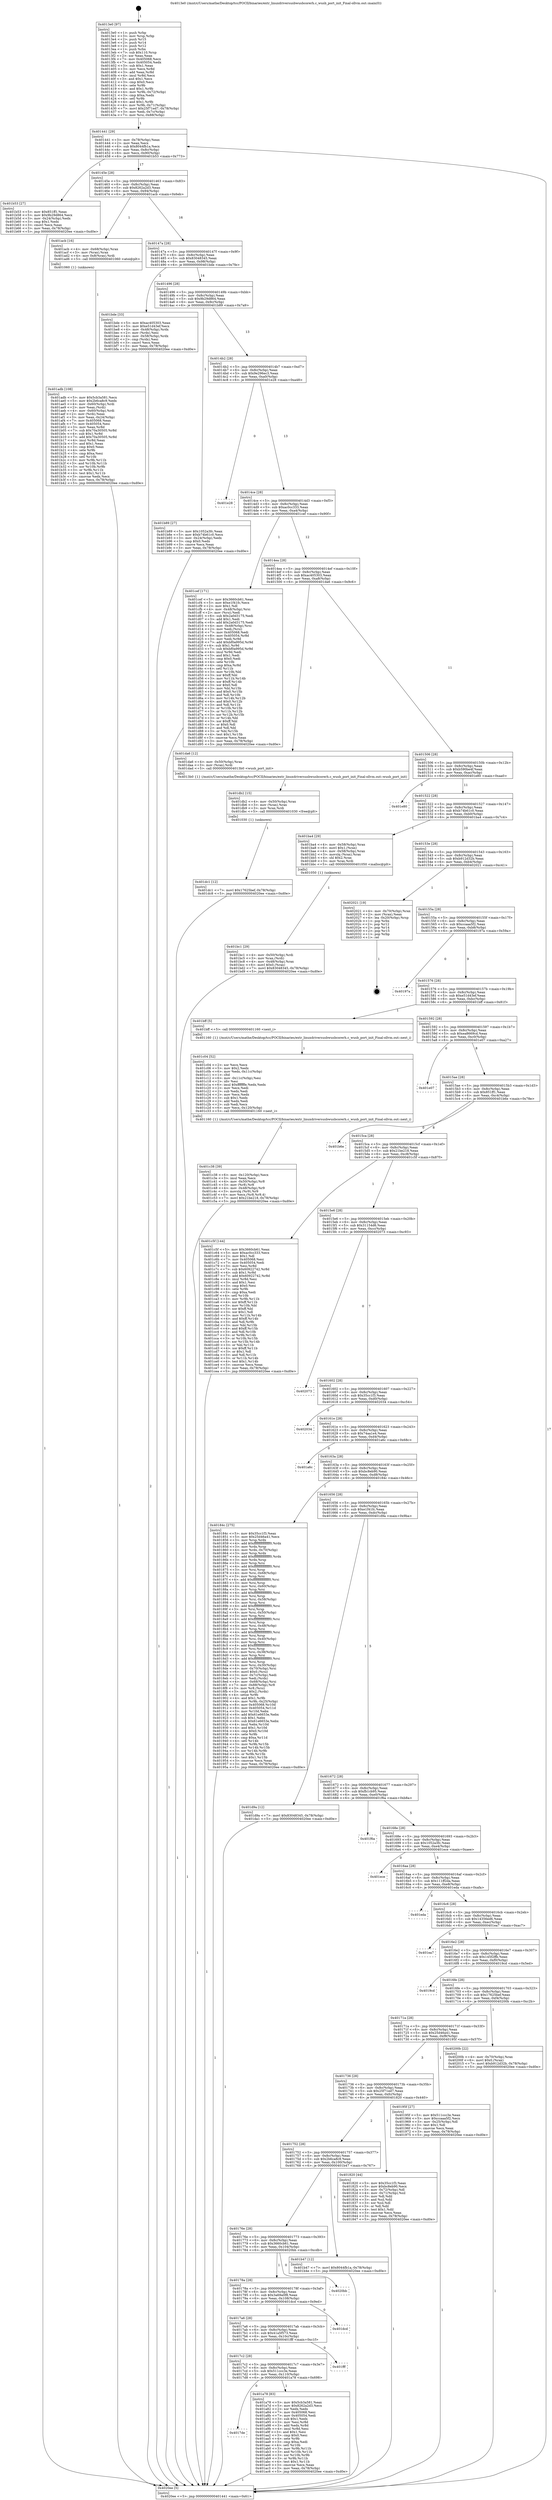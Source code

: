digraph "0x4013e0" {
  label = "0x4013e0 (/mnt/c/Users/mathe/Desktop/tcc/POCII/binaries/extr_linuxdriversusbwusbcorerh.c_wusb_port_init_Final-ollvm.out::main(0))"
  labelloc = "t"
  node[shape=record]

  Entry [label="",width=0.3,height=0.3,shape=circle,fillcolor=black,style=filled]
  "0x401441" [label="{
     0x401441 [29]\l
     | [instrs]\l
     &nbsp;&nbsp;0x401441 \<+3\>: mov -0x78(%rbp),%eax\l
     &nbsp;&nbsp;0x401444 \<+2\>: mov %eax,%ecx\l
     &nbsp;&nbsp;0x401446 \<+6\>: sub $0x8044fb1a,%ecx\l
     &nbsp;&nbsp;0x40144c \<+6\>: mov %eax,-0x8c(%rbp)\l
     &nbsp;&nbsp;0x401452 \<+6\>: mov %ecx,-0x90(%rbp)\l
     &nbsp;&nbsp;0x401458 \<+6\>: je 0000000000401b53 \<main+0x773\>\l
  }"]
  "0x401b53" [label="{
     0x401b53 [27]\l
     | [instrs]\l
     &nbsp;&nbsp;0x401b53 \<+5\>: mov $0x851ff1,%eax\l
     &nbsp;&nbsp;0x401b58 \<+5\>: mov $0x9b29d864,%ecx\l
     &nbsp;&nbsp;0x401b5d \<+3\>: mov -0x24(%rbp),%edx\l
     &nbsp;&nbsp;0x401b60 \<+3\>: cmp $0x1,%edx\l
     &nbsp;&nbsp;0x401b63 \<+3\>: cmovl %ecx,%eax\l
     &nbsp;&nbsp;0x401b66 \<+3\>: mov %eax,-0x78(%rbp)\l
     &nbsp;&nbsp;0x401b69 \<+5\>: jmp 00000000004020ee \<main+0xd0e\>\l
  }"]
  "0x40145e" [label="{
     0x40145e [28]\l
     | [instrs]\l
     &nbsp;&nbsp;0x40145e \<+5\>: jmp 0000000000401463 \<main+0x83\>\l
     &nbsp;&nbsp;0x401463 \<+6\>: mov -0x8c(%rbp),%eax\l
     &nbsp;&nbsp;0x401469 \<+5\>: sub $0x8262a2d3,%eax\l
     &nbsp;&nbsp;0x40146e \<+6\>: mov %eax,-0x94(%rbp)\l
     &nbsp;&nbsp;0x401474 \<+6\>: je 0000000000401acb \<main+0x6eb\>\l
  }"]
  Exit [label="",width=0.3,height=0.3,shape=circle,fillcolor=black,style=filled,peripheries=2]
  "0x401acb" [label="{
     0x401acb [16]\l
     | [instrs]\l
     &nbsp;&nbsp;0x401acb \<+4\>: mov -0x68(%rbp),%rax\l
     &nbsp;&nbsp;0x401acf \<+3\>: mov (%rax),%rax\l
     &nbsp;&nbsp;0x401ad2 \<+4\>: mov 0x8(%rax),%rdi\l
     &nbsp;&nbsp;0x401ad6 \<+5\>: call 0000000000401060 \<atoi@plt\>\l
     | [calls]\l
     &nbsp;&nbsp;0x401060 \{1\} (unknown)\l
  }"]
  "0x40147a" [label="{
     0x40147a [28]\l
     | [instrs]\l
     &nbsp;&nbsp;0x40147a \<+5\>: jmp 000000000040147f \<main+0x9f\>\l
     &nbsp;&nbsp;0x40147f \<+6\>: mov -0x8c(%rbp),%eax\l
     &nbsp;&nbsp;0x401485 \<+5\>: sub $0x83048345,%eax\l
     &nbsp;&nbsp;0x40148a \<+6\>: mov %eax,-0x98(%rbp)\l
     &nbsp;&nbsp;0x401490 \<+6\>: je 0000000000401bde \<main+0x7fe\>\l
  }"]
  "0x401dc1" [label="{
     0x401dc1 [12]\l
     | [instrs]\l
     &nbsp;&nbsp;0x401dc1 \<+7\>: movl $0x17625bef,-0x78(%rbp)\l
     &nbsp;&nbsp;0x401dc8 \<+5\>: jmp 00000000004020ee \<main+0xd0e\>\l
  }"]
  "0x401bde" [label="{
     0x401bde [33]\l
     | [instrs]\l
     &nbsp;&nbsp;0x401bde \<+5\>: mov $0xac405303,%eax\l
     &nbsp;&nbsp;0x401be3 \<+5\>: mov $0xe51d43ef,%ecx\l
     &nbsp;&nbsp;0x401be8 \<+4\>: mov -0x48(%rbp),%rdx\l
     &nbsp;&nbsp;0x401bec \<+2\>: mov (%rdx),%esi\l
     &nbsp;&nbsp;0x401bee \<+4\>: mov -0x58(%rbp),%rdx\l
     &nbsp;&nbsp;0x401bf2 \<+2\>: cmp (%rdx),%esi\l
     &nbsp;&nbsp;0x401bf4 \<+3\>: cmovl %ecx,%eax\l
     &nbsp;&nbsp;0x401bf7 \<+3\>: mov %eax,-0x78(%rbp)\l
     &nbsp;&nbsp;0x401bfa \<+5\>: jmp 00000000004020ee \<main+0xd0e\>\l
  }"]
  "0x401496" [label="{
     0x401496 [28]\l
     | [instrs]\l
     &nbsp;&nbsp;0x401496 \<+5\>: jmp 000000000040149b \<main+0xbb\>\l
     &nbsp;&nbsp;0x40149b \<+6\>: mov -0x8c(%rbp),%eax\l
     &nbsp;&nbsp;0x4014a1 \<+5\>: sub $0x9b29d864,%eax\l
     &nbsp;&nbsp;0x4014a6 \<+6\>: mov %eax,-0x9c(%rbp)\l
     &nbsp;&nbsp;0x4014ac \<+6\>: je 0000000000401b89 \<main+0x7a9\>\l
  }"]
  "0x401db2" [label="{
     0x401db2 [15]\l
     | [instrs]\l
     &nbsp;&nbsp;0x401db2 \<+4\>: mov -0x50(%rbp),%rax\l
     &nbsp;&nbsp;0x401db6 \<+3\>: mov (%rax),%rax\l
     &nbsp;&nbsp;0x401db9 \<+3\>: mov %rax,%rdi\l
     &nbsp;&nbsp;0x401dbc \<+5\>: call 0000000000401030 \<free@plt\>\l
     | [calls]\l
     &nbsp;&nbsp;0x401030 \{1\} (unknown)\l
  }"]
  "0x401b89" [label="{
     0x401b89 [27]\l
     | [instrs]\l
     &nbsp;&nbsp;0x401b89 \<+5\>: mov $0x1052a3fc,%eax\l
     &nbsp;&nbsp;0x401b8e \<+5\>: mov $0xb74b61c0,%ecx\l
     &nbsp;&nbsp;0x401b93 \<+3\>: mov -0x24(%rbp),%edx\l
     &nbsp;&nbsp;0x401b96 \<+3\>: cmp $0x0,%edx\l
     &nbsp;&nbsp;0x401b99 \<+3\>: cmove %ecx,%eax\l
     &nbsp;&nbsp;0x401b9c \<+3\>: mov %eax,-0x78(%rbp)\l
     &nbsp;&nbsp;0x401b9f \<+5\>: jmp 00000000004020ee \<main+0xd0e\>\l
  }"]
  "0x4014b2" [label="{
     0x4014b2 [28]\l
     | [instrs]\l
     &nbsp;&nbsp;0x4014b2 \<+5\>: jmp 00000000004014b7 \<main+0xd7\>\l
     &nbsp;&nbsp;0x4014b7 \<+6\>: mov -0x8c(%rbp),%eax\l
     &nbsp;&nbsp;0x4014bd \<+5\>: sub $0x9e296ec3,%eax\l
     &nbsp;&nbsp;0x4014c2 \<+6\>: mov %eax,-0xa0(%rbp)\l
     &nbsp;&nbsp;0x4014c8 \<+6\>: je 0000000000401e28 \<main+0xa48\>\l
  }"]
  "0x401c38" [label="{
     0x401c38 [39]\l
     | [instrs]\l
     &nbsp;&nbsp;0x401c38 \<+6\>: mov -0x120(%rbp),%ecx\l
     &nbsp;&nbsp;0x401c3e \<+3\>: imul %eax,%ecx\l
     &nbsp;&nbsp;0x401c41 \<+4\>: mov -0x50(%rbp),%r8\l
     &nbsp;&nbsp;0x401c45 \<+3\>: mov (%r8),%r8\l
     &nbsp;&nbsp;0x401c48 \<+4\>: mov -0x48(%rbp),%r9\l
     &nbsp;&nbsp;0x401c4c \<+3\>: movslq (%r9),%r9\l
     &nbsp;&nbsp;0x401c4f \<+4\>: mov %ecx,(%r8,%r9,4)\l
     &nbsp;&nbsp;0x401c53 \<+7\>: movl $0x21be218,-0x78(%rbp)\l
     &nbsp;&nbsp;0x401c5a \<+5\>: jmp 00000000004020ee \<main+0xd0e\>\l
  }"]
  "0x401e28" [label="{
     0x401e28\l
  }", style=dashed]
  "0x4014ce" [label="{
     0x4014ce [28]\l
     | [instrs]\l
     &nbsp;&nbsp;0x4014ce \<+5\>: jmp 00000000004014d3 \<main+0xf3\>\l
     &nbsp;&nbsp;0x4014d3 \<+6\>: mov -0x8c(%rbp),%eax\l
     &nbsp;&nbsp;0x4014d9 \<+5\>: sub $0xac0cc333,%eax\l
     &nbsp;&nbsp;0x4014de \<+6\>: mov %eax,-0xa4(%rbp)\l
     &nbsp;&nbsp;0x4014e4 \<+6\>: je 0000000000401cef \<main+0x90f\>\l
  }"]
  "0x401c04" [label="{
     0x401c04 [52]\l
     | [instrs]\l
     &nbsp;&nbsp;0x401c04 \<+2\>: xor %ecx,%ecx\l
     &nbsp;&nbsp;0x401c06 \<+5\>: mov $0x2,%edx\l
     &nbsp;&nbsp;0x401c0b \<+6\>: mov %edx,-0x11c(%rbp)\l
     &nbsp;&nbsp;0x401c11 \<+1\>: cltd\l
     &nbsp;&nbsp;0x401c12 \<+6\>: mov -0x11c(%rbp),%esi\l
     &nbsp;&nbsp;0x401c18 \<+2\>: idiv %esi\l
     &nbsp;&nbsp;0x401c1a \<+6\>: imul $0xfffffffe,%edx,%edx\l
     &nbsp;&nbsp;0x401c20 \<+2\>: mov %ecx,%edi\l
     &nbsp;&nbsp;0x401c22 \<+2\>: sub %edx,%edi\l
     &nbsp;&nbsp;0x401c24 \<+2\>: mov %ecx,%edx\l
     &nbsp;&nbsp;0x401c26 \<+3\>: sub $0x1,%edx\l
     &nbsp;&nbsp;0x401c29 \<+2\>: add %edx,%edi\l
     &nbsp;&nbsp;0x401c2b \<+2\>: sub %edi,%ecx\l
     &nbsp;&nbsp;0x401c2d \<+6\>: mov %ecx,-0x120(%rbp)\l
     &nbsp;&nbsp;0x401c33 \<+5\>: call 0000000000401160 \<next_i\>\l
     | [calls]\l
     &nbsp;&nbsp;0x401160 \{1\} (/mnt/c/Users/mathe/Desktop/tcc/POCII/binaries/extr_linuxdriversusbwusbcorerh.c_wusb_port_init_Final-ollvm.out::next_i)\l
  }"]
  "0x401cef" [label="{
     0x401cef [171]\l
     | [instrs]\l
     &nbsp;&nbsp;0x401cef \<+5\>: mov $0x3660cb61,%eax\l
     &nbsp;&nbsp;0x401cf4 \<+5\>: mov $0xe1f41fc,%ecx\l
     &nbsp;&nbsp;0x401cf9 \<+2\>: mov $0x1,%dl\l
     &nbsp;&nbsp;0x401cfb \<+4\>: mov -0x48(%rbp),%rsi\l
     &nbsp;&nbsp;0x401cff \<+2\>: mov (%rsi),%edi\l
     &nbsp;&nbsp;0x401d01 \<+6\>: sub $0x2a0d3175,%edi\l
     &nbsp;&nbsp;0x401d07 \<+3\>: add $0x1,%edi\l
     &nbsp;&nbsp;0x401d0a \<+6\>: add $0x2a0d3175,%edi\l
     &nbsp;&nbsp;0x401d10 \<+4\>: mov -0x48(%rbp),%rsi\l
     &nbsp;&nbsp;0x401d14 \<+2\>: mov %edi,(%rsi)\l
     &nbsp;&nbsp;0x401d16 \<+7\>: mov 0x405068,%edi\l
     &nbsp;&nbsp;0x401d1d \<+8\>: mov 0x405054,%r8d\l
     &nbsp;&nbsp;0x401d25 \<+3\>: mov %edi,%r9d\l
     &nbsp;&nbsp;0x401d28 \<+7\>: add $0xbf0a995d,%r9d\l
     &nbsp;&nbsp;0x401d2f \<+4\>: sub $0x1,%r9d\l
     &nbsp;&nbsp;0x401d33 \<+7\>: sub $0xbf0a995d,%r9d\l
     &nbsp;&nbsp;0x401d3a \<+4\>: imul %r9d,%edi\l
     &nbsp;&nbsp;0x401d3e \<+3\>: and $0x1,%edi\l
     &nbsp;&nbsp;0x401d41 \<+3\>: cmp $0x0,%edi\l
     &nbsp;&nbsp;0x401d44 \<+4\>: sete %r10b\l
     &nbsp;&nbsp;0x401d48 \<+4\>: cmp $0xa,%r8d\l
     &nbsp;&nbsp;0x401d4c \<+4\>: setl %r11b\l
     &nbsp;&nbsp;0x401d50 \<+3\>: mov %r10b,%bl\l
     &nbsp;&nbsp;0x401d53 \<+3\>: xor $0xff,%bl\l
     &nbsp;&nbsp;0x401d56 \<+3\>: mov %r11b,%r14b\l
     &nbsp;&nbsp;0x401d59 \<+4\>: xor $0xff,%r14b\l
     &nbsp;&nbsp;0x401d5d \<+3\>: xor $0x0,%dl\l
     &nbsp;&nbsp;0x401d60 \<+3\>: mov %bl,%r15b\l
     &nbsp;&nbsp;0x401d63 \<+4\>: and $0x0,%r15b\l
     &nbsp;&nbsp;0x401d67 \<+3\>: and %dl,%r10b\l
     &nbsp;&nbsp;0x401d6a \<+3\>: mov %r14b,%r12b\l
     &nbsp;&nbsp;0x401d6d \<+4\>: and $0x0,%r12b\l
     &nbsp;&nbsp;0x401d71 \<+3\>: and %dl,%r11b\l
     &nbsp;&nbsp;0x401d74 \<+3\>: or %r10b,%r15b\l
     &nbsp;&nbsp;0x401d77 \<+3\>: or %r11b,%r12b\l
     &nbsp;&nbsp;0x401d7a \<+3\>: xor %r12b,%r15b\l
     &nbsp;&nbsp;0x401d7d \<+3\>: or %r14b,%bl\l
     &nbsp;&nbsp;0x401d80 \<+3\>: xor $0xff,%bl\l
     &nbsp;&nbsp;0x401d83 \<+3\>: or $0x0,%dl\l
     &nbsp;&nbsp;0x401d86 \<+2\>: and %dl,%bl\l
     &nbsp;&nbsp;0x401d88 \<+3\>: or %bl,%r15b\l
     &nbsp;&nbsp;0x401d8b \<+4\>: test $0x1,%r15b\l
     &nbsp;&nbsp;0x401d8f \<+3\>: cmovne %ecx,%eax\l
     &nbsp;&nbsp;0x401d92 \<+3\>: mov %eax,-0x78(%rbp)\l
     &nbsp;&nbsp;0x401d95 \<+5\>: jmp 00000000004020ee \<main+0xd0e\>\l
  }"]
  "0x4014ea" [label="{
     0x4014ea [28]\l
     | [instrs]\l
     &nbsp;&nbsp;0x4014ea \<+5\>: jmp 00000000004014ef \<main+0x10f\>\l
     &nbsp;&nbsp;0x4014ef \<+6\>: mov -0x8c(%rbp),%eax\l
     &nbsp;&nbsp;0x4014f5 \<+5\>: sub $0xac405303,%eax\l
     &nbsp;&nbsp;0x4014fa \<+6\>: mov %eax,-0xa8(%rbp)\l
     &nbsp;&nbsp;0x401500 \<+6\>: je 0000000000401da6 \<main+0x9c6\>\l
  }"]
  "0x401bc1" [label="{
     0x401bc1 [29]\l
     | [instrs]\l
     &nbsp;&nbsp;0x401bc1 \<+4\>: mov -0x50(%rbp),%rdi\l
     &nbsp;&nbsp;0x401bc5 \<+3\>: mov %rax,(%rdi)\l
     &nbsp;&nbsp;0x401bc8 \<+4\>: mov -0x48(%rbp),%rax\l
     &nbsp;&nbsp;0x401bcc \<+6\>: movl $0x0,(%rax)\l
     &nbsp;&nbsp;0x401bd2 \<+7\>: movl $0x83048345,-0x78(%rbp)\l
     &nbsp;&nbsp;0x401bd9 \<+5\>: jmp 00000000004020ee \<main+0xd0e\>\l
  }"]
  "0x401da6" [label="{
     0x401da6 [12]\l
     | [instrs]\l
     &nbsp;&nbsp;0x401da6 \<+4\>: mov -0x50(%rbp),%rax\l
     &nbsp;&nbsp;0x401daa \<+3\>: mov (%rax),%rdi\l
     &nbsp;&nbsp;0x401dad \<+5\>: call 00000000004013b0 \<wusb_port_init\>\l
     | [calls]\l
     &nbsp;&nbsp;0x4013b0 \{1\} (/mnt/c/Users/mathe/Desktop/tcc/POCII/binaries/extr_linuxdriversusbwusbcorerh.c_wusb_port_init_Final-ollvm.out::wusb_port_init)\l
  }"]
  "0x401506" [label="{
     0x401506 [28]\l
     | [instrs]\l
     &nbsp;&nbsp;0x401506 \<+5\>: jmp 000000000040150b \<main+0x12b\>\l
     &nbsp;&nbsp;0x40150b \<+6\>: mov -0x8c(%rbp),%eax\l
     &nbsp;&nbsp;0x401511 \<+5\>: sub $0xb590be4f,%eax\l
     &nbsp;&nbsp;0x401516 \<+6\>: mov %eax,-0xac(%rbp)\l
     &nbsp;&nbsp;0x40151c \<+6\>: je 0000000000401e80 \<main+0xaa0\>\l
  }"]
  "0x401adb" [label="{
     0x401adb [108]\l
     | [instrs]\l
     &nbsp;&nbsp;0x401adb \<+5\>: mov $0x5cb3a581,%ecx\l
     &nbsp;&nbsp;0x401ae0 \<+5\>: mov $0x2b6ca8c9,%edx\l
     &nbsp;&nbsp;0x401ae5 \<+4\>: mov -0x60(%rbp),%rdi\l
     &nbsp;&nbsp;0x401ae9 \<+2\>: mov %eax,(%rdi)\l
     &nbsp;&nbsp;0x401aeb \<+4\>: mov -0x60(%rbp),%rdi\l
     &nbsp;&nbsp;0x401aef \<+2\>: mov (%rdi),%eax\l
     &nbsp;&nbsp;0x401af1 \<+3\>: mov %eax,-0x24(%rbp)\l
     &nbsp;&nbsp;0x401af4 \<+7\>: mov 0x405068,%eax\l
     &nbsp;&nbsp;0x401afb \<+7\>: mov 0x405054,%esi\l
     &nbsp;&nbsp;0x401b02 \<+3\>: mov %eax,%r8d\l
     &nbsp;&nbsp;0x401b05 \<+7\>: sub $0x70a30505,%r8d\l
     &nbsp;&nbsp;0x401b0c \<+4\>: sub $0x1,%r8d\l
     &nbsp;&nbsp;0x401b10 \<+7\>: add $0x70a30505,%r8d\l
     &nbsp;&nbsp;0x401b17 \<+4\>: imul %r8d,%eax\l
     &nbsp;&nbsp;0x401b1b \<+3\>: and $0x1,%eax\l
     &nbsp;&nbsp;0x401b1e \<+3\>: cmp $0x0,%eax\l
     &nbsp;&nbsp;0x401b21 \<+4\>: sete %r9b\l
     &nbsp;&nbsp;0x401b25 \<+3\>: cmp $0xa,%esi\l
     &nbsp;&nbsp;0x401b28 \<+4\>: setl %r10b\l
     &nbsp;&nbsp;0x401b2c \<+3\>: mov %r9b,%r11b\l
     &nbsp;&nbsp;0x401b2f \<+3\>: and %r10b,%r11b\l
     &nbsp;&nbsp;0x401b32 \<+3\>: xor %r10b,%r9b\l
     &nbsp;&nbsp;0x401b35 \<+3\>: or %r9b,%r11b\l
     &nbsp;&nbsp;0x401b38 \<+4\>: test $0x1,%r11b\l
     &nbsp;&nbsp;0x401b3c \<+3\>: cmovne %edx,%ecx\l
     &nbsp;&nbsp;0x401b3f \<+3\>: mov %ecx,-0x78(%rbp)\l
     &nbsp;&nbsp;0x401b42 \<+5\>: jmp 00000000004020ee \<main+0xd0e\>\l
  }"]
  "0x401e80" [label="{
     0x401e80\l
  }", style=dashed]
  "0x401522" [label="{
     0x401522 [28]\l
     | [instrs]\l
     &nbsp;&nbsp;0x401522 \<+5\>: jmp 0000000000401527 \<main+0x147\>\l
     &nbsp;&nbsp;0x401527 \<+6\>: mov -0x8c(%rbp),%eax\l
     &nbsp;&nbsp;0x40152d \<+5\>: sub $0xb74b61c0,%eax\l
     &nbsp;&nbsp;0x401532 \<+6\>: mov %eax,-0xb0(%rbp)\l
     &nbsp;&nbsp;0x401538 \<+6\>: je 0000000000401ba4 \<main+0x7c4\>\l
  }"]
  "0x4017de" [label="{
     0x4017de\l
  }", style=dashed]
  "0x401ba4" [label="{
     0x401ba4 [29]\l
     | [instrs]\l
     &nbsp;&nbsp;0x401ba4 \<+4\>: mov -0x58(%rbp),%rax\l
     &nbsp;&nbsp;0x401ba8 \<+6\>: movl $0x1,(%rax)\l
     &nbsp;&nbsp;0x401bae \<+4\>: mov -0x58(%rbp),%rax\l
     &nbsp;&nbsp;0x401bb2 \<+3\>: movslq (%rax),%rax\l
     &nbsp;&nbsp;0x401bb5 \<+4\>: shl $0x2,%rax\l
     &nbsp;&nbsp;0x401bb9 \<+3\>: mov %rax,%rdi\l
     &nbsp;&nbsp;0x401bbc \<+5\>: call 0000000000401050 \<malloc@plt\>\l
     | [calls]\l
     &nbsp;&nbsp;0x401050 \{1\} (unknown)\l
  }"]
  "0x40153e" [label="{
     0x40153e [28]\l
     | [instrs]\l
     &nbsp;&nbsp;0x40153e \<+5\>: jmp 0000000000401543 \<main+0x163\>\l
     &nbsp;&nbsp;0x401543 \<+6\>: mov -0x8c(%rbp),%eax\l
     &nbsp;&nbsp;0x401549 \<+5\>: sub $0xb912d32b,%eax\l
     &nbsp;&nbsp;0x40154e \<+6\>: mov %eax,-0xb4(%rbp)\l
     &nbsp;&nbsp;0x401554 \<+6\>: je 0000000000402021 \<main+0xc41\>\l
  }"]
  "0x401a78" [label="{
     0x401a78 [83]\l
     | [instrs]\l
     &nbsp;&nbsp;0x401a78 \<+5\>: mov $0x5cb3a581,%eax\l
     &nbsp;&nbsp;0x401a7d \<+5\>: mov $0x8262a2d3,%ecx\l
     &nbsp;&nbsp;0x401a82 \<+2\>: xor %edx,%edx\l
     &nbsp;&nbsp;0x401a84 \<+7\>: mov 0x405068,%esi\l
     &nbsp;&nbsp;0x401a8b \<+7\>: mov 0x405054,%edi\l
     &nbsp;&nbsp;0x401a92 \<+3\>: sub $0x1,%edx\l
     &nbsp;&nbsp;0x401a95 \<+3\>: mov %esi,%r8d\l
     &nbsp;&nbsp;0x401a98 \<+3\>: add %edx,%r8d\l
     &nbsp;&nbsp;0x401a9b \<+4\>: imul %r8d,%esi\l
     &nbsp;&nbsp;0x401a9f \<+3\>: and $0x1,%esi\l
     &nbsp;&nbsp;0x401aa2 \<+3\>: cmp $0x0,%esi\l
     &nbsp;&nbsp;0x401aa5 \<+4\>: sete %r9b\l
     &nbsp;&nbsp;0x401aa9 \<+3\>: cmp $0xa,%edi\l
     &nbsp;&nbsp;0x401aac \<+4\>: setl %r10b\l
     &nbsp;&nbsp;0x401ab0 \<+3\>: mov %r9b,%r11b\l
     &nbsp;&nbsp;0x401ab3 \<+3\>: and %r10b,%r11b\l
     &nbsp;&nbsp;0x401ab6 \<+3\>: xor %r10b,%r9b\l
     &nbsp;&nbsp;0x401ab9 \<+3\>: or %r9b,%r11b\l
     &nbsp;&nbsp;0x401abc \<+4\>: test $0x1,%r11b\l
     &nbsp;&nbsp;0x401ac0 \<+3\>: cmovne %ecx,%eax\l
     &nbsp;&nbsp;0x401ac3 \<+3\>: mov %eax,-0x78(%rbp)\l
     &nbsp;&nbsp;0x401ac6 \<+5\>: jmp 00000000004020ee \<main+0xd0e\>\l
  }"]
  "0x402021" [label="{
     0x402021 [19]\l
     | [instrs]\l
     &nbsp;&nbsp;0x402021 \<+4\>: mov -0x70(%rbp),%rax\l
     &nbsp;&nbsp;0x402025 \<+2\>: mov (%rax),%eax\l
     &nbsp;&nbsp;0x402027 \<+4\>: lea -0x20(%rbp),%rsp\l
     &nbsp;&nbsp;0x40202b \<+1\>: pop %rbx\l
     &nbsp;&nbsp;0x40202c \<+2\>: pop %r12\l
     &nbsp;&nbsp;0x40202e \<+2\>: pop %r14\l
     &nbsp;&nbsp;0x402030 \<+2\>: pop %r15\l
     &nbsp;&nbsp;0x402032 \<+1\>: pop %rbp\l
     &nbsp;&nbsp;0x402033 \<+1\>: ret\l
  }"]
  "0x40155a" [label="{
     0x40155a [28]\l
     | [instrs]\l
     &nbsp;&nbsp;0x40155a \<+5\>: jmp 000000000040155f \<main+0x17f\>\l
     &nbsp;&nbsp;0x40155f \<+6\>: mov -0x8c(%rbp),%eax\l
     &nbsp;&nbsp;0x401565 \<+5\>: sub $0xccaaa5f2,%eax\l
     &nbsp;&nbsp;0x40156a \<+6\>: mov %eax,-0xb8(%rbp)\l
     &nbsp;&nbsp;0x401570 \<+6\>: je 000000000040197a \<main+0x59a\>\l
  }"]
  "0x4017c2" [label="{
     0x4017c2 [28]\l
     | [instrs]\l
     &nbsp;&nbsp;0x4017c2 \<+5\>: jmp 00000000004017c7 \<main+0x3e7\>\l
     &nbsp;&nbsp;0x4017c7 \<+6\>: mov -0x8c(%rbp),%eax\l
     &nbsp;&nbsp;0x4017cd \<+5\>: sub $0x511ccc3e,%eax\l
     &nbsp;&nbsp;0x4017d2 \<+6\>: mov %eax,-0x110(%rbp)\l
     &nbsp;&nbsp;0x4017d8 \<+6\>: je 0000000000401a78 \<main+0x698\>\l
  }"]
  "0x40197a" [label="{
     0x40197a\l
  }", style=dashed]
  "0x401576" [label="{
     0x401576 [28]\l
     | [instrs]\l
     &nbsp;&nbsp;0x401576 \<+5\>: jmp 000000000040157b \<main+0x19b\>\l
     &nbsp;&nbsp;0x40157b \<+6\>: mov -0x8c(%rbp),%eax\l
     &nbsp;&nbsp;0x401581 \<+5\>: sub $0xe51d43ef,%eax\l
     &nbsp;&nbsp;0x401586 \<+6\>: mov %eax,-0xbc(%rbp)\l
     &nbsp;&nbsp;0x40158c \<+6\>: je 0000000000401bff \<main+0x81f\>\l
  }"]
  "0x401fff" [label="{
     0x401fff\l
  }", style=dashed]
  "0x401bff" [label="{
     0x401bff [5]\l
     | [instrs]\l
     &nbsp;&nbsp;0x401bff \<+5\>: call 0000000000401160 \<next_i\>\l
     | [calls]\l
     &nbsp;&nbsp;0x401160 \{1\} (/mnt/c/Users/mathe/Desktop/tcc/POCII/binaries/extr_linuxdriversusbwusbcorerh.c_wusb_port_init_Final-ollvm.out::next_i)\l
  }"]
  "0x401592" [label="{
     0x401592 [28]\l
     | [instrs]\l
     &nbsp;&nbsp;0x401592 \<+5\>: jmp 0000000000401597 \<main+0x1b7\>\l
     &nbsp;&nbsp;0x401597 \<+6\>: mov -0x8c(%rbp),%eax\l
     &nbsp;&nbsp;0x40159d \<+5\>: sub $0xea8669cd,%eax\l
     &nbsp;&nbsp;0x4015a2 \<+6\>: mov %eax,-0xc0(%rbp)\l
     &nbsp;&nbsp;0x4015a8 \<+6\>: je 0000000000401e07 \<main+0xa27\>\l
  }"]
  "0x4017a6" [label="{
     0x4017a6 [28]\l
     | [instrs]\l
     &nbsp;&nbsp;0x4017a6 \<+5\>: jmp 00000000004017ab \<main+0x3cb\>\l
     &nbsp;&nbsp;0x4017ab \<+6\>: mov -0x8c(%rbp),%eax\l
     &nbsp;&nbsp;0x4017b1 \<+5\>: sub $0x41a5f573,%eax\l
     &nbsp;&nbsp;0x4017b6 \<+6\>: mov %eax,-0x10c(%rbp)\l
     &nbsp;&nbsp;0x4017bc \<+6\>: je 0000000000401fff \<main+0xc1f\>\l
  }"]
  "0x401e07" [label="{
     0x401e07\l
  }", style=dashed]
  "0x4015ae" [label="{
     0x4015ae [28]\l
     | [instrs]\l
     &nbsp;&nbsp;0x4015ae \<+5\>: jmp 00000000004015b3 \<main+0x1d3\>\l
     &nbsp;&nbsp;0x4015b3 \<+6\>: mov -0x8c(%rbp),%eax\l
     &nbsp;&nbsp;0x4015b9 \<+5\>: sub $0x851ff1,%eax\l
     &nbsp;&nbsp;0x4015be \<+6\>: mov %eax,-0xc4(%rbp)\l
     &nbsp;&nbsp;0x4015c4 \<+6\>: je 0000000000401b6e \<main+0x78e\>\l
  }"]
  "0x401dcd" [label="{
     0x401dcd\l
  }", style=dashed]
  "0x401b6e" [label="{
     0x401b6e\l
  }", style=dashed]
  "0x4015ca" [label="{
     0x4015ca [28]\l
     | [instrs]\l
     &nbsp;&nbsp;0x4015ca \<+5\>: jmp 00000000004015cf \<main+0x1ef\>\l
     &nbsp;&nbsp;0x4015cf \<+6\>: mov -0x8c(%rbp),%eax\l
     &nbsp;&nbsp;0x4015d5 \<+5\>: sub $0x21be218,%eax\l
     &nbsp;&nbsp;0x4015da \<+6\>: mov %eax,-0xc8(%rbp)\l
     &nbsp;&nbsp;0x4015e0 \<+6\>: je 0000000000401c5f \<main+0x87f\>\l
  }"]
  "0x40178a" [label="{
     0x40178a [28]\l
     | [instrs]\l
     &nbsp;&nbsp;0x40178a \<+5\>: jmp 000000000040178f \<main+0x3af\>\l
     &nbsp;&nbsp;0x40178f \<+6\>: mov -0x8c(%rbp),%eax\l
     &nbsp;&nbsp;0x401795 \<+5\>: sub $0x3a69a0f8,%eax\l
     &nbsp;&nbsp;0x40179a \<+6\>: mov %eax,-0x108(%rbp)\l
     &nbsp;&nbsp;0x4017a0 \<+6\>: je 0000000000401dcd \<main+0x9ed\>\l
  }"]
  "0x401c5f" [label="{
     0x401c5f [144]\l
     | [instrs]\l
     &nbsp;&nbsp;0x401c5f \<+5\>: mov $0x3660cb61,%eax\l
     &nbsp;&nbsp;0x401c64 \<+5\>: mov $0xac0cc333,%ecx\l
     &nbsp;&nbsp;0x401c69 \<+2\>: mov $0x1,%dl\l
     &nbsp;&nbsp;0x401c6b \<+7\>: mov 0x405068,%esi\l
     &nbsp;&nbsp;0x401c72 \<+7\>: mov 0x405054,%edi\l
     &nbsp;&nbsp;0x401c79 \<+3\>: mov %esi,%r8d\l
     &nbsp;&nbsp;0x401c7c \<+7\>: sub $0x60922742,%r8d\l
     &nbsp;&nbsp;0x401c83 \<+4\>: sub $0x1,%r8d\l
     &nbsp;&nbsp;0x401c87 \<+7\>: add $0x60922742,%r8d\l
     &nbsp;&nbsp;0x401c8e \<+4\>: imul %r8d,%esi\l
     &nbsp;&nbsp;0x401c92 \<+3\>: and $0x1,%esi\l
     &nbsp;&nbsp;0x401c95 \<+3\>: cmp $0x0,%esi\l
     &nbsp;&nbsp;0x401c98 \<+4\>: sete %r9b\l
     &nbsp;&nbsp;0x401c9c \<+3\>: cmp $0xa,%edi\l
     &nbsp;&nbsp;0x401c9f \<+4\>: setl %r10b\l
     &nbsp;&nbsp;0x401ca3 \<+3\>: mov %r9b,%r11b\l
     &nbsp;&nbsp;0x401ca6 \<+4\>: xor $0xff,%r11b\l
     &nbsp;&nbsp;0x401caa \<+3\>: mov %r10b,%bl\l
     &nbsp;&nbsp;0x401cad \<+3\>: xor $0xff,%bl\l
     &nbsp;&nbsp;0x401cb0 \<+3\>: xor $0x1,%dl\l
     &nbsp;&nbsp;0x401cb3 \<+3\>: mov %r11b,%r14b\l
     &nbsp;&nbsp;0x401cb6 \<+4\>: and $0xff,%r14b\l
     &nbsp;&nbsp;0x401cba \<+3\>: and %dl,%r9b\l
     &nbsp;&nbsp;0x401cbd \<+3\>: mov %bl,%r15b\l
     &nbsp;&nbsp;0x401cc0 \<+4\>: and $0xff,%r15b\l
     &nbsp;&nbsp;0x401cc4 \<+3\>: and %dl,%r10b\l
     &nbsp;&nbsp;0x401cc7 \<+3\>: or %r9b,%r14b\l
     &nbsp;&nbsp;0x401cca \<+3\>: or %r10b,%r15b\l
     &nbsp;&nbsp;0x401ccd \<+3\>: xor %r15b,%r14b\l
     &nbsp;&nbsp;0x401cd0 \<+3\>: or %bl,%r11b\l
     &nbsp;&nbsp;0x401cd3 \<+4\>: xor $0xff,%r11b\l
     &nbsp;&nbsp;0x401cd7 \<+3\>: or $0x1,%dl\l
     &nbsp;&nbsp;0x401cda \<+3\>: and %dl,%r11b\l
     &nbsp;&nbsp;0x401cdd \<+3\>: or %r11b,%r14b\l
     &nbsp;&nbsp;0x401ce0 \<+4\>: test $0x1,%r14b\l
     &nbsp;&nbsp;0x401ce4 \<+3\>: cmovne %ecx,%eax\l
     &nbsp;&nbsp;0x401ce7 \<+3\>: mov %eax,-0x78(%rbp)\l
     &nbsp;&nbsp;0x401cea \<+5\>: jmp 00000000004020ee \<main+0xd0e\>\l
  }"]
  "0x4015e6" [label="{
     0x4015e6 [28]\l
     | [instrs]\l
     &nbsp;&nbsp;0x4015e6 \<+5\>: jmp 00000000004015eb \<main+0x20b\>\l
     &nbsp;&nbsp;0x4015eb \<+6\>: mov -0x8c(%rbp),%eax\l
     &nbsp;&nbsp;0x4015f1 \<+5\>: sub $0x31154d6,%eax\l
     &nbsp;&nbsp;0x4015f6 \<+6\>: mov %eax,-0xcc(%rbp)\l
     &nbsp;&nbsp;0x4015fc \<+6\>: je 0000000000402073 \<main+0xc93\>\l
  }"]
  "0x4020bb" [label="{
     0x4020bb\l
  }", style=dashed]
  "0x402073" [label="{
     0x402073\l
  }", style=dashed]
  "0x401602" [label="{
     0x401602 [28]\l
     | [instrs]\l
     &nbsp;&nbsp;0x401602 \<+5\>: jmp 0000000000401607 \<main+0x227\>\l
     &nbsp;&nbsp;0x401607 \<+6\>: mov -0x8c(%rbp),%eax\l
     &nbsp;&nbsp;0x40160d \<+5\>: sub $0x35cc1f3,%eax\l
     &nbsp;&nbsp;0x401612 \<+6\>: mov %eax,-0xd0(%rbp)\l
     &nbsp;&nbsp;0x401618 \<+6\>: je 0000000000402034 \<main+0xc54\>\l
  }"]
  "0x40176e" [label="{
     0x40176e [28]\l
     | [instrs]\l
     &nbsp;&nbsp;0x40176e \<+5\>: jmp 0000000000401773 \<main+0x393\>\l
     &nbsp;&nbsp;0x401773 \<+6\>: mov -0x8c(%rbp),%eax\l
     &nbsp;&nbsp;0x401779 \<+5\>: sub $0x3660cb61,%eax\l
     &nbsp;&nbsp;0x40177e \<+6\>: mov %eax,-0x104(%rbp)\l
     &nbsp;&nbsp;0x401784 \<+6\>: je 00000000004020bb \<main+0xcdb\>\l
  }"]
  "0x402034" [label="{
     0x402034\l
  }", style=dashed]
  "0x40161e" [label="{
     0x40161e [28]\l
     | [instrs]\l
     &nbsp;&nbsp;0x40161e \<+5\>: jmp 0000000000401623 \<main+0x243\>\l
     &nbsp;&nbsp;0x401623 \<+6\>: mov -0x8c(%rbp),%eax\l
     &nbsp;&nbsp;0x401629 \<+5\>: sub $0x74aa1e4,%eax\l
     &nbsp;&nbsp;0x40162e \<+6\>: mov %eax,-0xd4(%rbp)\l
     &nbsp;&nbsp;0x401634 \<+6\>: je 0000000000401a6c \<main+0x68c\>\l
  }"]
  "0x401b47" [label="{
     0x401b47 [12]\l
     | [instrs]\l
     &nbsp;&nbsp;0x401b47 \<+7\>: movl $0x8044fb1a,-0x78(%rbp)\l
     &nbsp;&nbsp;0x401b4e \<+5\>: jmp 00000000004020ee \<main+0xd0e\>\l
  }"]
  "0x401a6c" [label="{
     0x401a6c\l
  }", style=dashed]
  "0x40163a" [label="{
     0x40163a [28]\l
     | [instrs]\l
     &nbsp;&nbsp;0x40163a \<+5\>: jmp 000000000040163f \<main+0x25f\>\l
     &nbsp;&nbsp;0x40163f \<+6\>: mov -0x8c(%rbp),%eax\l
     &nbsp;&nbsp;0x401645 \<+5\>: sub $0xbc8eb90,%eax\l
     &nbsp;&nbsp;0x40164a \<+6\>: mov %eax,-0xd8(%rbp)\l
     &nbsp;&nbsp;0x401650 \<+6\>: je 000000000040184c \<main+0x46c\>\l
  }"]
  "0x4013e0" [label="{
     0x4013e0 [97]\l
     | [instrs]\l
     &nbsp;&nbsp;0x4013e0 \<+1\>: push %rbp\l
     &nbsp;&nbsp;0x4013e1 \<+3\>: mov %rsp,%rbp\l
     &nbsp;&nbsp;0x4013e4 \<+2\>: push %r15\l
     &nbsp;&nbsp;0x4013e6 \<+2\>: push %r14\l
     &nbsp;&nbsp;0x4013e8 \<+2\>: push %r12\l
     &nbsp;&nbsp;0x4013ea \<+1\>: push %rbx\l
     &nbsp;&nbsp;0x4013eb \<+7\>: sub $0x110,%rsp\l
     &nbsp;&nbsp;0x4013f2 \<+2\>: xor %eax,%eax\l
     &nbsp;&nbsp;0x4013f4 \<+7\>: mov 0x405068,%ecx\l
     &nbsp;&nbsp;0x4013fb \<+7\>: mov 0x405054,%edx\l
     &nbsp;&nbsp;0x401402 \<+3\>: sub $0x1,%eax\l
     &nbsp;&nbsp;0x401405 \<+3\>: mov %ecx,%r8d\l
     &nbsp;&nbsp;0x401408 \<+3\>: add %eax,%r8d\l
     &nbsp;&nbsp;0x40140b \<+4\>: imul %r8d,%ecx\l
     &nbsp;&nbsp;0x40140f \<+3\>: and $0x1,%ecx\l
     &nbsp;&nbsp;0x401412 \<+3\>: cmp $0x0,%ecx\l
     &nbsp;&nbsp;0x401415 \<+4\>: sete %r9b\l
     &nbsp;&nbsp;0x401419 \<+4\>: and $0x1,%r9b\l
     &nbsp;&nbsp;0x40141d \<+4\>: mov %r9b,-0x72(%rbp)\l
     &nbsp;&nbsp;0x401421 \<+3\>: cmp $0xa,%edx\l
     &nbsp;&nbsp;0x401424 \<+4\>: setl %r9b\l
     &nbsp;&nbsp;0x401428 \<+4\>: and $0x1,%r9b\l
     &nbsp;&nbsp;0x40142c \<+4\>: mov %r9b,-0x71(%rbp)\l
     &nbsp;&nbsp;0x401430 \<+7\>: movl $0x25f71ed7,-0x78(%rbp)\l
     &nbsp;&nbsp;0x401437 \<+3\>: mov %edi,-0x7c(%rbp)\l
     &nbsp;&nbsp;0x40143a \<+7\>: mov %rsi,-0x88(%rbp)\l
  }"]
  "0x40184c" [label="{
     0x40184c [275]\l
     | [instrs]\l
     &nbsp;&nbsp;0x40184c \<+5\>: mov $0x35cc1f3,%eax\l
     &nbsp;&nbsp;0x401851 \<+5\>: mov $0x25d46a41,%ecx\l
     &nbsp;&nbsp;0x401856 \<+3\>: mov %rsp,%rdx\l
     &nbsp;&nbsp;0x401859 \<+4\>: add $0xfffffffffffffff0,%rdx\l
     &nbsp;&nbsp;0x40185d \<+3\>: mov %rdx,%rsp\l
     &nbsp;&nbsp;0x401860 \<+4\>: mov %rdx,-0x70(%rbp)\l
     &nbsp;&nbsp;0x401864 \<+3\>: mov %rsp,%rdx\l
     &nbsp;&nbsp;0x401867 \<+4\>: add $0xfffffffffffffff0,%rdx\l
     &nbsp;&nbsp;0x40186b \<+3\>: mov %rdx,%rsp\l
     &nbsp;&nbsp;0x40186e \<+3\>: mov %rsp,%rsi\l
     &nbsp;&nbsp;0x401871 \<+4\>: add $0xfffffffffffffff0,%rsi\l
     &nbsp;&nbsp;0x401875 \<+3\>: mov %rsi,%rsp\l
     &nbsp;&nbsp;0x401878 \<+4\>: mov %rsi,-0x68(%rbp)\l
     &nbsp;&nbsp;0x40187c \<+3\>: mov %rsp,%rsi\l
     &nbsp;&nbsp;0x40187f \<+4\>: add $0xfffffffffffffff0,%rsi\l
     &nbsp;&nbsp;0x401883 \<+3\>: mov %rsi,%rsp\l
     &nbsp;&nbsp;0x401886 \<+4\>: mov %rsi,-0x60(%rbp)\l
     &nbsp;&nbsp;0x40188a \<+3\>: mov %rsp,%rsi\l
     &nbsp;&nbsp;0x40188d \<+4\>: add $0xfffffffffffffff0,%rsi\l
     &nbsp;&nbsp;0x401891 \<+3\>: mov %rsi,%rsp\l
     &nbsp;&nbsp;0x401894 \<+4\>: mov %rsi,-0x58(%rbp)\l
     &nbsp;&nbsp;0x401898 \<+3\>: mov %rsp,%rsi\l
     &nbsp;&nbsp;0x40189b \<+4\>: add $0xfffffffffffffff0,%rsi\l
     &nbsp;&nbsp;0x40189f \<+3\>: mov %rsi,%rsp\l
     &nbsp;&nbsp;0x4018a2 \<+4\>: mov %rsi,-0x50(%rbp)\l
     &nbsp;&nbsp;0x4018a6 \<+3\>: mov %rsp,%rsi\l
     &nbsp;&nbsp;0x4018a9 \<+4\>: add $0xfffffffffffffff0,%rsi\l
     &nbsp;&nbsp;0x4018ad \<+3\>: mov %rsi,%rsp\l
     &nbsp;&nbsp;0x4018b0 \<+4\>: mov %rsi,-0x48(%rbp)\l
     &nbsp;&nbsp;0x4018b4 \<+3\>: mov %rsp,%rsi\l
     &nbsp;&nbsp;0x4018b7 \<+4\>: add $0xfffffffffffffff0,%rsi\l
     &nbsp;&nbsp;0x4018bb \<+3\>: mov %rsi,%rsp\l
     &nbsp;&nbsp;0x4018be \<+4\>: mov %rsi,-0x40(%rbp)\l
     &nbsp;&nbsp;0x4018c2 \<+3\>: mov %rsp,%rsi\l
     &nbsp;&nbsp;0x4018c5 \<+4\>: add $0xfffffffffffffff0,%rsi\l
     &nbsp;&nbsp;0x4018c9 \<+3\>: mov %rsi,%rsp\l
     &nbsp;&nbsp;0x4018cc \<+4\>: mov %rsi,-0x38(%rbp)\l
     &nbsp;&nbsp;0x4018d0 \<+3\>: mov %rsp,%rsi\l
     &nbsp;&nbsp;0x4018d3 \<+4\>: add $0xfffffffffffffff0,%rsi\l
     &nbsp;&nbsp;0x4018d7 \<+3\>: mov %rsi,%rsp\l
     &nbsp;&nbsp;0x4018da \<+4\>: mov %rsi,-0x30(%rbp)\l
     &nbsp;&nbsp;0x4018de \<+4\>: mov -0x70(%rbp),%rsi\l
     &nbsp;&nbsp;0x4018e2 \<+6\>: movl $0x0,(%rsi)\l
     &nbsp;&nbsp;0x4018e8 \<+3\>: mov -0x7c(%rbp),%edi\l
     &nbsp;&nbsp;0x4018eb \<+2\>: mov %edi,(%rdx)\l
     &nbsp;&nbsp;0x4018ed \<+4\>: mov -0x68(%rbp),%rsi\l
     &nbsp;&nbsp;0x4018f1 \<+7\>: mov -0x88(%rbp),%r8\l
     &nbsp;&nbsp;0x4018f8 \<+3\>: mov %r8,(%rsi)\l
     &nbsp;&nbsp;0x4018fb \<+3\>: cmpl $0x2,(%rdx)\l
     &nbsp;&nbsp;0x4018fe \<+4\>: setne %r9b\l
     &nbsp;&nbsp;0x401902 \<+4\>: and $0x1,%r9b\l
     &nbsp;&nbsp;0x401906 \<+4\>: mov %r9b,-0x25(%rbp)\l
     &nbsp;&nbsp;0x40190a \<+8\>: mov 0x405068,%r10d\l
     &nbsp;&nbsp;0x401912 \<+8\>: mov 0x405054,%r11d\l
     &nbsp;&nbsp;0x40191a \<+3\>: mov %r10d,%ebx\l
     &nbsp;&nbsp;0x40191d \<+6\>: add $0x61e6653e,%ebx\l
     &nbsp;&nbsp;0x401923 \<+3\>: sub $0x1,%ebx\l
     &nbsp;&nbsp;0x401926 \<+6\>: sub $0x61e6653e,%ebx\l
     &nbsp;&nbsp;0x40192c \<+4\>: imul %ebx,%r10d\l
     &nbsp;&nbsp;0x401930 \<+4\>: and $0x1,%r10d\l
     &nbsp;&nbsp;0x401934 \<+4\>: cmp $0x0,%r10d\l
     &nbsp;&nbsp;0x401938 \<+4\>: sete %r9b\l
     &nbsp;&nbsp;0x40193c \<+4\>: cmp $0xa,%r11d\l
     &nbsp;&nbsp;0x401940 \<+4\>: setl %r14b\l
     &nbsp;&nbsp;0x401944 \<+3\>: mov %r9b,%r15b\l
     &nbsp;&nbsp;0x401947 \<+3\>: and %r14b,%r15b\l
     &nbsp;&nbsp;0x40194a \<+3\>: xor %r14b,%r9b\l
     &nbsp;&nbsp;0x40194d \<+3\>: or %r9b,%r15b\l
     &nbsp;&nbsp;0x401950 \<+4\>: test $0x1,%r15b\l
     &nbsp;&nbsp;0x401954 \<+3\>: cmovne %ecx,%eax\l
     &nbsp;&nbsp;0x401957 \<+3\>: mov %eax,-0x78(%rbp)\l
     &nbsp;&nbsp;0x40195a \<+5\>: jmp 00000000004020ee \<main+0xd0e\>\l
  }"]
  "0x401656" [label="{
     0x401656 [28]\l
     | [instrs]\l
     &nbsp;&nbsp;0x401656 \<+5\>: jmp 000000000040165b \<main+0x27b\>\l
     &nbsp;&nbsp;0x40165b \<+6\>: mov -0x8c(%rbp),%eax\l
     &nbsp;&nbsp;0x401661 \<+5\>: sub $0xe1f41fc,%eax\l
     &nbsp;&nbsp;0x401666 \<+6\>: mov %eax,-0xdc(%rbp)\l
     &nbsp;&nbsp;0x40166c \<+6\>: je 0000000000401d9a \<main+0x9ba\>\l
  }"]
  "0x4020ee" [label="{
     0x4020ee [5]\l
     | [instrs]\l
     &nbsp;&nbsp;0x4020ee \<+5\>: jmp 0000000000401441 \<main+0x61\>\l
  }"]
  "0x401d9a" [label="{
     0x401d9a [12]\l
     | [instrs]\l
     &nbsp;&nbsp;0x401d9a \<+7\>: movl $0x83048345,-0x78(%rbp)\l
     &nbsp;&nbsp;0x401da1 \<+5\>: jmp 00000000004020ee \<main+0xd0e\>\l
  }"]
  "0x401672" [label="{
     0x401672 [28]\l
     | [instrs]\l
     &nbsp;&nbsp;0x401672 \<+5\>: jmp 0000000000401677 \<main+0x297\>\l
     &nbsp;&nbsp;0x401677 \<+6\>: mov -0x8c(%rbp),%eax\l
     &nbsp;&nbsp;0x40167d \<+5\>: sub $0xfb1cb95,%eax\l
     &nbsp;&nbsp;0x401682 \<+6\>: mov %eax,-0xe0(%rbp)\l
     &nbsp;&nbsp;0x401688 \<+6\>: je 0000000000401f6a \<main+0xb8a\>\l
  }"]
  "0x401752" [label="{
     0x401752 [28]\l
     | [instrs]\l
     &nbsp;&nbsp;0x401752 \<+5\>: jmp 0000000000401757 \<main+0x377\>\l
     &nbsp;&nbsp;0x401757 \<+6\>: mov -0x8c(%rbp),%eax\l
     &nbsp;&nbsp;0x40175d \<+5\>: sub $0x2b6ca8c9,%eax\l
     &nbsp;&nbsp;0x401762 \<+6\>: mov %eax,-0x100(%rbp)\l
     &nbsp;&nbsp;0x401768 \<+6\>: je 0000000000401b47 \<main+0x767\>\l
  }"]
  "0x401f6a" [label="{
     0x401f6a\l
  }", style=dashed]
  "0x40168e" [label="{
     0x40168e [28]\l
     | [instrs]\l
     &nbsp;&nbsp;0x40168e \<+5\>: jmp 0000000000401693 \<main+0x2b3\>\l
     &nbsp;&nbsp;0x401693 \<+6\>: mov -0x8c(%rbp),%eax\l
     &nbsp;&nbsp;0x401699 \<+5\>: sub $0x1052a3fc,%eax\l
     &nbsp;&nbsp;0x40169e \<+6\>: mov %eax,-0xe4(%rbp)\l
     &nbsp;&nbsp;0x4016a4 \<+6\>: je 0000000000401ece \<main+0xaee\>\l
  }"]
  "0x401820" [label="{
     0x401820 [44]\l
     | [instrs]\l
     &nbsp;&nbsp;0x401820 \<+5\>: mov $0x35cc1f3,%eax\l
     &nbsp;&nbsp;0x401825 \<+5\>: mov $0xbc8eb90,%ecx\l
     &nbsp;&nbsp;0x40182a \<+3\>: mov -0x72(%rbp),%dl\l
     &nbsp;&nbsp;0x40182d \<+4\>: mov -0x71(%rbp),%sil\l
     &nbsp;&nbsp;0x401831 \<+3\>: mov %dl,%dil\l
     &nbsp;&nbsp;0x401834 \<+3\>: and %sil,%dil\l
     &nbsp;&nbsp;0x401837 \<+3\>: xor %sil,%dl\l
     &nbsp;&nbsp;0x40183a \<+3\>: or %dl,%dil\l
     &nbsp;&nbsp;0x40183d \<+4\>: test $0x1,%dil\l
     &nbsp;&nbsp;0x401841 \<+3\>: cmovne %ecx,%eax\l
     &nbsp;&nbsp;0x401844 \<+3\>: mov %eax,-0x78(%rbp)\l
     &nbsp;&nbsp;0x401847 \<+5\>: jmp 00000000004020ee \<main+0xd0e\>\l
  }"]
  "0x401ece" [label="{
     0x401ece\l
  }", style=dashed]
  "0x4016aa" [label="{
     0x4016aa [28]\l
     | [instrs]\l
     &nbsp;&nbsp;0x4016aa \<+5\>: jmp 00000000004016af \<main+0x2cf\>\l
     &nbsp;&nbsp;0x4016af \<+6\>: mov -0x8c(%rbp),%eax\l
     &nbsp;&nbsp;0x4016b5 \<+5\>: sub $0x111ff2da,%eax\l
     &nbsp;&nbsp;0x4016ba \<+6\>: mov %eax,-0xe8(%rbp)\l
     &nbsp;&nbsp;0x4016c0 \<+6\>: je 0000000000401eda \<main+0xafa\>\l
  }"]
  "0x401736" [label="{
     0x401736 [28]\l
     | [instrs]\l
     &nbsp;&nbsp;0x401736 \<+5\>: jmp 000000000040173b \<main+0x35b\>\l
     &nbsp;&nbsp;0x40173b \<+6\>: mov -0x8c(%rbp),%eax\l
     &nbsp;&nbsp;0x401741 \<+5\>: sub $0x25f71ed7,%eax\l
     &nbsp;&nbsp;0x401746 \<+6\>: mov %eax,-0xfc(%rbp)\l
     &nbsp;&nbsp;0x40174c \<+6\>: je 0000000000401820 \<main+0x440\>\l
  }"]
  "0x401eda" [label="{
     0x401eda\l
  }", style=dashed]
  "0x4016c6" [label="{
     0x4016c6 [28]\l
     | [instrs]\l
     &nbsp;&nbsp;0x4016c6 \<+5\>: jmp 00000000004016cb \<main+0x2eb\>\l
     &nbsp;&nbsp;0x4016cb \<+6\>: mov -0x8c(%rbp),%eax\l
     &nbsp;&nbsp;0x4016d1 \<+5\>: sub $0x14356ed6,%eax\l
     &nbsp;&nbsp;0x4016d6 \<+6\>: mov %eax,-0xec(%rbp)\l
     &nbsp;&nbsp;0x4016dc \<+6\>: je 0000000000401ea7 \<main+0xac7\>\l
  }"]
  "0x40195f" [label="{
     0x40195f [27]\l
     | [instrs]\l
     &nbsp;&nbsp;0x40195f \<+5\>: mov $0x511ccc3e,%eax\l
     &nbsp;&nbsp;0x401964 \<+5\>: mov $0xccaaa5f2,%ecx\l
     &nbsp;&nbsp;0x401969 \<+3\>: mov -0x25(%rbp),%dl\l
     &nbsp;&nbsp;0x40196c \<+3\>: test $0x1,%dl\l
     &nbsp;&nbsp;0x40196f \<+3\>: cmovne %ecx,%eax\l
     &nbsp;&nbsp;0x401972 \<+3\>: mov %eax,-0x78(%rbp)\l
     &nbsp;&nbsp;0x401975 \<+5\>: jmp 00000000004020ee \<main+0xd0e\>\l
  }"]
  "0x401ea7" [label="{
     0x401ea7\l
  }", style=dashed]
  "0x4016e2" [label="{
     0x4016e2 [28]\l
     | [instrs]\l
     &nbsp;&nbsp;0x4016e2 \<+5\>: jmp 00000000004016e7 \<main+0x307\>\l
     &nbsp;&nbsp;0x4016e7 \<+6\>: mov -0x8c(%rbp),%eax\l
     &nbsp;&nbsp;0x4016ed \<+5\>: sub $0x145f2ffb,%eax\l
     &nbsp;&nbsp;0x4016f2 \<+6\>: mov %eax,-0xf0(%rbp)\l
     &nbsp;&nbsp;0x4016f8 \<+6\>: je 00000000004019cd \<main+0x5ed\>\l
  }"]
  "0x40171a" [label="{
     0x40171a [28]\l
     | [instrs]\l
     &nbsp;&nbsp;0x40171a \<+5\>: jmp 000000000040171f \<main+0x33f\>\l
     &nbsp;&nbsp;0x40171f \<+6\>: mov -0x8c(%rbp),%eax\l
     &nbsp;&nbsp;0x401725 \<+5\>: sub $0x25d46a41,%eax\l
     &nbsp;&nbsp;0x40172a \<+6\>: mov %eax,-0xf8(%rbp)\l
     &nbsp;&nbsp;0x401730 \<+6\>: je 000000000040195f \<main+0x57f\>\l
  }"]
  "0x4019cd" [label="{
     0x4019cd\l
  }", style=dashed]
  "0x4016fe" [label="{
     0x4016fe [28]\l
     | [instrs]\l
     &nbsp;&nbsp;0x4016fe \<+5\>: jmp 0000000000401703 \<main+0x323\>\l
     &nbsp;&nbsp;0x401703 \<+6\>: mov -0x8c(%rbp),%eax\l
     &nbsp;&nbsp;0x401709 \<+5\>: sub $0x17625bef,%eax\l
     &nbsp;&nbsp;0x40170e \<+6\>: mov %eax,-0xf4(%rbp)\l
     &nbsp;&nbsp;0x401714 \<+6\>: je 000000000040200b \<main+0xc2b\>\l
  }"]
  "0x40200b" [label="{
     0x40200b [22]\l
     | [instrs]\l
     &nbsp;&nbsp;0x40200b \<+4\>: mov -0x70(%rbp),%rax\l
     &nbsp;&nbsp;0x40200f \<+6\>: movl $0x0,(%rax)\l
     &nbsp;&nbsp;0x402015 \<+7\>: movl $0xb912d32b,-0x78(%rbp)\l
     &nbsp;&nbsp;0x40201c \<+5\>: jmp 00000000004020ee \<main+0xd0e\>\l
  }"]
  Entry -> "0x4013e0" [label=" 1"]
  "0x401441" -> "0x401b53" [label=" 1"]
  "0x401441" -> "0x40145e" [label=" 17"]
  "0x402021" -> Exit [label=" 1"]
  "0x40145e" -> "0x401acb" [label=" 1"]
  "0x40145e" -> "0x40147a" [label=" 16"]
  "0x40200b" -> "0x4020ee" [label=" 1"]
  "0x40147a" -> "0x401bde" [label=" 2"]
  "0x40147a" -> "0x401496" [label=" 14"]
  "0x401dc1" -> "0x4020ee" [label=" 1"]
  "0x401496" -> "0x401b89" [label=" 1"]
  "0x401496" -> "0x4014b2" [label=" 13"]
  "0x401db2" -> "0x401dc1" [label=" 1"]
  "0x4014b2" -> "0x401e28" [label=" 0"]
  "0x4014b2" -> "0x4014ce" [label=" 13"]
  "0x401da6" -> "0x401db2" [label=" 1"]
  "0x4014ce" -> "0x401cef" [label=" 1"]
  "0x4014ce" -> "0x4014ea" [label=" 12"]
  "0x401d9a" -> "0x4020ee" [label=" 1"]
  "0x4014ea" -> "0x401da6" [label=" 1"]
  "0x4014ea" -> "0x401506" [label=" 11"]
  "0x401cef" -> "0x4020ee" [label=" 1"]
  "0x401506" -> "0x401e80" [label=" 0"]
  "0x401506" -> "0x401522" [label=" 11"]
  "0x401c5f" -> "0x4020ee" [label=" 1"]
  "0x401522" -> "0x401ba4" [label=" 1"]
  "0x401522" -> "0x40153e" [label=" 10"]
  "0x401c38" -> "0x4020ee" [label=" 1"]
  "0x40153e" -> "0x402021" [label=" 1"]
  "0x40153e" -> "0x40155a" [label=" 9"]
  "0x401c04" -> "0x401c38" [label=" 1"]
  "0x40155a" -> "0x40197a" [label=" 0"]
  "0x40155a" -> "0x401576" [label=" 9"]
  "0x401bde" -> "0x4020ee" [label=" 2"]
  "0x401576" -> "0x401bff" [label=" 1"]
  "0x401576" -> "0x401592" [label=" 8"]
  "0x401bc1" -> "0x4020ee" [label=" 1"]
  "0x401592" -> "0x401e07" [label=" 0"]
  "0x401592" -> "0x4015ae" [label=" 8"]
  "0x401b89" -> "0x4020ee" [label=" 1"]
  "0x4015ae" -> "0x401b6e" [label=" 0"]
  "0x4015ae" -> "0x4015ca" [label=" 8"]
  "0x401b53" -> "0x4020ee" [label=" 1"]
  "0x4015ca" -> "0x401c5f" [label=" 1"]
  "0x4015ca" -> "0x4015e6" [label=" 7"]
  "0x401adb" -> "0x4020ee" [label=" 1"]
  "0x4015e6" -> "0x402073" [label=" 0"]
  "0x4015e6" -> "0x401602" [label=" 7"]
  "0x401acb" -> "0x401adb" [label=" 1"]
  "0x401602" -> "0x402034" [label=" 0"]
  "0x401602" -> "0x40161e" [label=" 7"]
  "0x4017c2" -> "0x4017de" [label=" 0"]
  "0x40161e" -> "0x401a6c" [label=" 0"]
  "0x40161e" -> "0x40163a" [label=" 7"]
  "0x4017c2" -> "0x401a78" [label=" 1"]
  "0x40163a" -> "0x40184c" [label=" 1"]
  "0x40163a" -> "0x401656" [label=" 6"]
  "0x4017a6" -> "0x401fff" [label=" 0"]
  "0x401656" -> "0x401d9a" [label=" 1"]
  "0x401656" -> "0x401672" [label=" 5"]
  "0x401ba4" -> "0x401bc1" [label=" 1"]
  "0x401672" -> "0x401f6a" [label=" 0"]
  "0x401672" -> "0x40168e" [label=" 5"]
  "0x40178a" -> "0x4017a6" [label=" 1"]
  "0x40168e" -> "0x401ece" [label=" 0"]
  "0x40168e" -> "0x4016aa" [label=" 5"]
  "0x40178a" -> "0x401dcd" [label=" 0"]
  "0x4016aa" -> "0x401eda" [label=" 0"]
  "0x4016aa" -> "0x4016c6" [label=" 5"]
  "0x40176e" -> "0x40178a" [label=" 1"]
  "0x4016c6" -> "0x401ea7" [label=" 0"]
  "0x4016c6" -> "0x4016e2" [label=" 5"]
  "0x40176e" -> "0x4020bb" [label=" 0"]
  "0x4016e2" -> "0x4019cd" [label=" 0"]
  "0x4016e2" -> "0x4016fe" [label=" 5"]
  "0x401752" -> "0x40176e" [label=" 1"]
  "0x4016fe" -> "0x40200b" [label=" 1"]
  "0x4016fe" -> "0x40171a" [label=" 4"]
  "0x401a78" -> "0x4020ee" [label=" 1"]
  "0x40171a" -> "0x40195f" [label=" 1"]
  "0x40171a" -> "0x401736" [label=" 3"]
  "0x401b47" -> "0x4020ee" [label=" 1"]
  "0x401736" -> "0x401820" [label=" 1"]
  "0x401736" -> "0x401752" [label=" 2"]
  "0x401820" -> "0x4020ee" [label=" 1"]
  "0x4013e0" -> "0x401441" [label=" 1"]
  "0x4020ee" -> "0x401441" [label=" 17"]
  "0x4017a6" -> "0x4017c2" [label=" 1"]
  "0x40184c" -> "0x4020ee" [label=" 1"]
  "0x40195f" -> "0x4020ee" [label=" 1"]
  "0x401bff" -> "0x401c04" [label=" 1"]
  "0x401752" -> "0x401b47" [label=" 1"]
}
